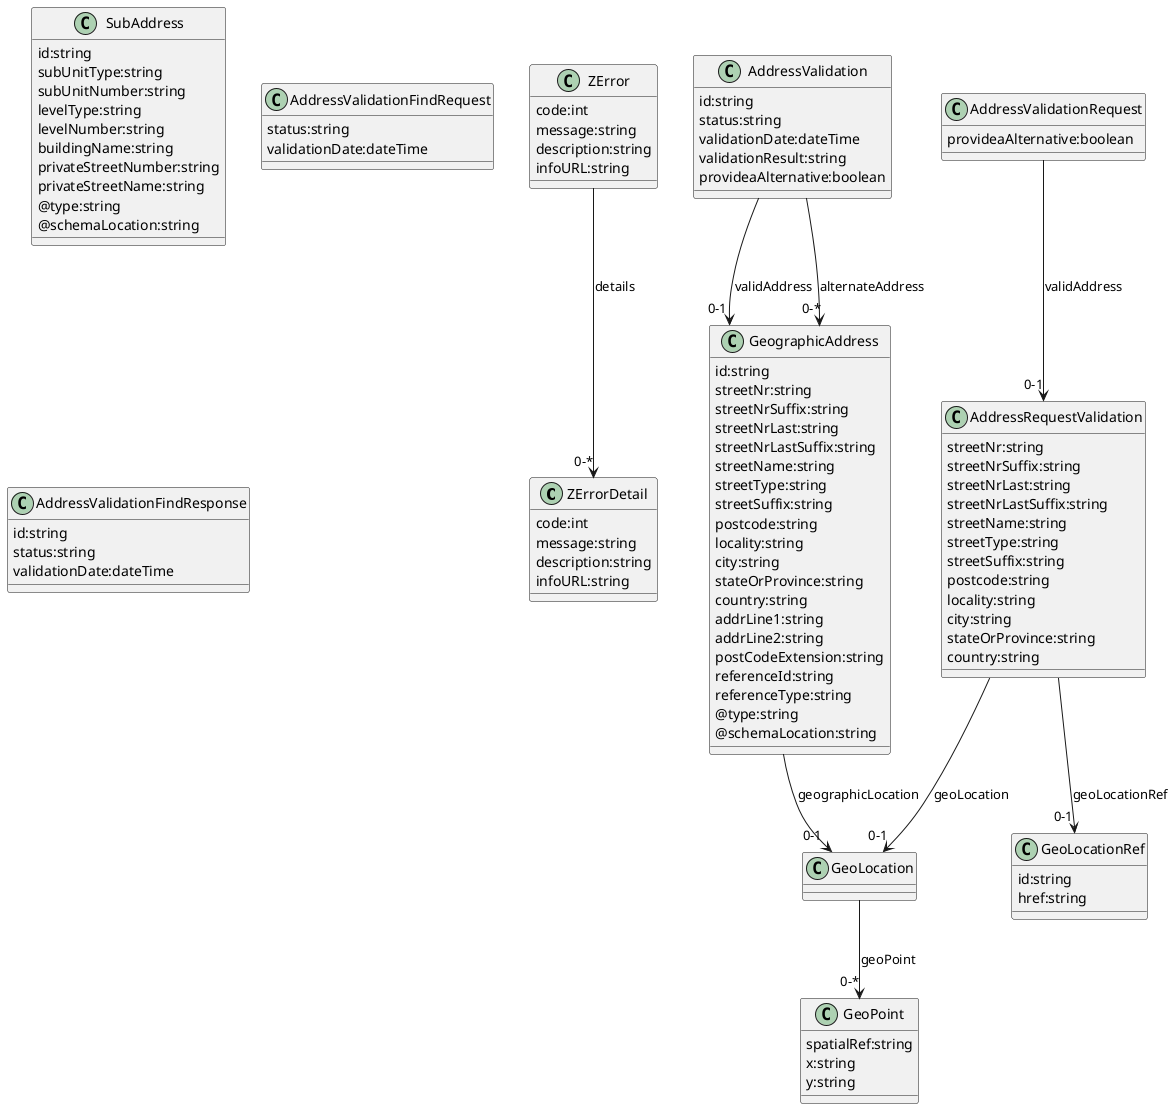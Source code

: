 @startuml


class ZErrorDetail {
   code:int
   message:string
   description:string
   infoURL:string
}

class ZError {
   code:int
   message:string
   description:string
   infoURL:string
}
   ZError --> "0-*" ZErrorDetail : details

class GeoPoint {
   spatialRef:string
   x:string
   y:string
}

class GeoLocation
   GeoLocation --> "0-*" GeoPoint : geoPoint

class GeoLocationRef {
   id:string
   href:string
}

class SubAddress {
   id:string
   subUnitType:string
   subUnitNumber:string
   levelType:string
   levelNumber:string
   buildingName:string
   privateStreetNumber:string
   privateStreetName:string
   @type:string
   @schemaLocation:string
}

class GeographicAddress {
   id:string
   streetNr:string
   streetNrSuffix:string
   streetNrLast:string
   streetNrLastSuffix:string
   streetName:string
   streetType:string
   streetSuffix:string
   postcode:string
   locality:string
   city:string
   stateOrProvince:string
   country:string
   addrLine1:string
   addrLine2:string
   postCodeExtension:string
   referenceId:string
   referenceType:string
   @type:string
   @schemaLocation:string
}
   GeographicAddress --> "0-1" GeoLocation : geographicLocation

class AddressValidation {
   id:string
   status:string
   validationDate:dateTime
   validationResult:string
   provideaAlternative:boolean
}
   AddressValidation --> "0-1" GeographicAddress : validAddress
   AddressValidation --> "0-*" GeographicAddress : alternateAddress

class AddressValidationRequest {
   provideaAlternative:boolean
}
   AddressValidationRequest --> "0-1" AddressRequestValidation : validAddress

class AddressRequestValidation {
   streetNr:string
   streetNrSuffix:string
   streetNrLast:string
   streetNrLastSuffix:string
   streetName:string
   streetType:string
   streetSuffix:string
   postcode:string
   locality:string
   city:string
   stateOrProvince:string
   country:string
}
   AddressRequestValidation --> "0-1" GeoLocationRef : geoLocationRef
   AddressRequestValidation --> "0-1" GeoLocation : geoLocation

class AddressValidationFindRequest {
   status:string
   validationDate:dateTime
}

class AddressValidationFindResponse {
   id:string
   status:string
   validationDate:dateTime
}

@enduml